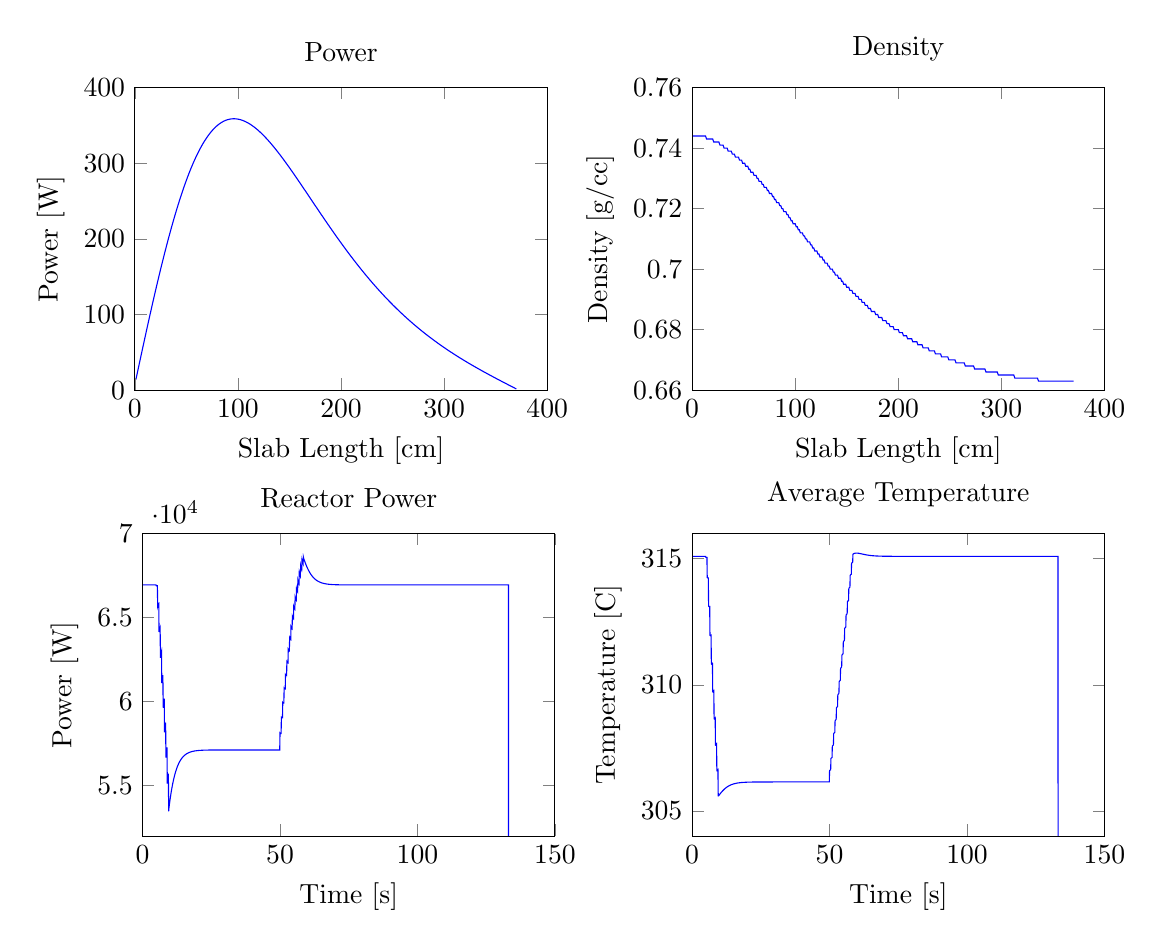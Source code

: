 % This file was created by matlab2tikz v0.1.4.
% Copyright (c) 2008--2011, Nico Schlömer <nico.schloemer@gmail.com>
% All rights reserved.
% 
% The latest updates can be retrieved from
%   http://www.mathworks.com/matlabcentral/fileexchange/22022-matlab2tikz
% where you can also make suggestions and rate matlab2tikz.
% 
\begin{tikzpicture}

\begin{axis}[%
name=plot1,
scale only axis,
width=2.062in,
height=1.513in,
xmin=0, xmax=400,
ymin=0, ymax=400,
xlabel={Slab Length [cm]},
ylabel={Power [W]},
title={Power},
axis on top]
\addplot [
color=blue,
solid
]
coordinates{
 (1,13.991)(2,20.359)(3,26.72)(4,33.07)(5,39.408)(6,45.73)(7,52.035)(8,58.321)(9,64.584)(10,70.823)(11,77.035)(12,83.218)(13,89.369)(14,95.487)(15,101.569)(16,107.613)(17,113.617)(18,119.578)(19,125.496)(20,131.366)(21,137.189)(22,142.96)(23,148.68)(24,154.345)(25,159.955)(26,165.506)(27,170.998)(28,176.428)(29,181.795)(30,187.098)(31,192.335)(32,197.504)(33,202.604)(34,207.633)(35,212.591)(36,217.475)(37,222.285)(38,227.019)(39,231.677)(40,236.256)(41,240.757)(42,245.178)(43,249.519)(44,253.778)(45,257.954)(46,262.048)(47,266.057)(48,269.982)(49,273.822)(50,277.577)(51,281.245)(52,284.827)(53,288.323)(54,291.731)(55,295.052)(56,298.285)(57,301.43)(58,304.488)(59,307.457)(60,310.339)(61,313.133)(62,315.839)(63,318.457)(64,320.988)(65,323.431)(66,325.788)(67,328.057)(68,330.241)(69,332.338)(70,334.35)(71,336.276)(72,338.118)(73,339.876)(74,341.55)(75,343.141)(76,344.65)(77,346.078)(78,347.424)(79,348.69)(80,349.877)(81,350.985)(82,352.015)(83,352.967)(84,353.844)(85,354.645)(86,355.372)(87,356.025)(88,356.606)(89,357.115)(90,357.553)(91,357.921)(92,358.22)(93,358.452)(94,358.617)(95,358.716)(96,358.751)(97,358.722)(98,358.63)(99,358.477)(100,358.264)(101,357.991)(102,357.659)(103,357.271)(104,356.826)(105,356.327)(106,355.774)(107,355.167)(108,354.509)(109,353.801)(110,353.043)(111,352.236)(112,351.382)(113,350.482)(114,349.537)(115,348.547)(116,347.515)(117,346.441)(118,345.325)(119,344.17)(120,342.976)(121,341.744)(122,340.476)(123,339.172)(124,337.833)(125,336.461)(126,335.056)(127,333.619)(128,332.152)(129,330.654)(130,329.128)(131,327.575)(132,325.994)(133,324.387)(134,322.756)(135,321.1)(136,319.421)(137,317.719)(138,315.997)(139,314.253)(140,312.49)(141,310.707)(142,308.907)(143,307.089)(144,305.254)(145,303.404)(146,301.538)(147,299.659)(148,297.765)(149,295.859)(150,293.941)(151,292.012)(152,290.071)(153,288.121)(154,286.161)(155,284.192)(156,282.216)(157,280.232)(158,278.24)(159,276.243)(160,274.24)(161,272.232)(162,270.219)(163,268.202)(164,266.181)(165,264.158)(166,262.132)(167,260.104)(168,258.074)(169,256.044)(170,254.013)(171,251.982)(172,249.951)(173,247.92)(174,245.891)(175,243.864)(176,241.838)(177,239.815)(178,237.794)(179,235.776)(180,233.762)(181,231.752)(182,229.745)(183,227.743)(184,225.746)(185,223.753)(186,221.766)(187,219.785)(188,217.809)(189,215.839)(190,213.876)(191,211.919)(192,209.969)(193,208.027)(194,206.091)(195,204.163)(196,202.242)(197,200.33)(198,198.425)(199,196.529)(200,194.641)(201,192.762)(202,190.892)(203,189.03)(204,187.178)(205,185.334)(206,183.5)(207,181.676)(208,179.861)(209,178.055)(210,176.26)(211,174.474)(212,172.698)(213,170.933)(214,169.177)(215,167.432)(216,165.697)(217,163.972)(218,162.258)(219,160.554)(220,158.861)(221,157.178)(222,155.506)(223,153.845)(224,152.194)(225,150.554)(226,148.925)(227,147.307)(228,145.699)(229,144.102)(230,142.516)(231,140.941)(232,139.377)(233,137.823)(234,136.281)(235,134.749)(236,133.228)(237,131.718)(238,130.218)(239,128.73)(240,127.252)(241,125.785)(242,124.328)(243,122.883)(244,121.447)(245,120.023)(246,118.609)(247,117.206)(248,115.813)(249,114.43)(250,113.058)(251,111.697)(252,110.345)(253,109.004)(254,107.673)(255,106.352)(256,105.042)(257,103.741)(258,102.45)(259,101.17)(260,99.899)(261,98.638)(262,97.387)(263,96.145)(264,94.913)(265,93.69)(266,92.477)(267,91.274)(268,90.079)(269,88.894)(270,87.718)(271,86.551)(272,85.393)(273,84.245)(274,83.105)(275,81.973)(276,80.851)(277,79.737)(278,78.631)(279,77.534)(280,76.446)(281,75.366)(282,74.294)(283,73.23)(284,72.174)(285,71.126)(286,70.086)(287,69.054)(288,68.029)(289,67.012)(290,66.003)(291,65.001)(292,64.006)(293,63.019)(294,62.039)(295,61.066)(296,60.1)(297,59.141)(298,58.188)(299,57.243)(300,56.304)(301,55.371)(302,54.445)(303,53.526)(304,52.612)(305,51.705)(306,50.804)(307,49.909)(308,49.02)(309,48.137)(310,47.259)(311,46.388)(312,45.521)(313,44.66)(314,43.805)(315,42.954)(316,42.109)(317,41.269)(318,40.434)(319,39.604)(320,38.779)(321,37.959)(322,37.143)(323,36.331)(324,35.524)(325,34.722)(326,33.923)(327,33.129)(328,32.339)(329,31.553)(330,30.771)(331,29.993)(332,29.218)(333,28.447)(334,27.68)(335,26.916)(336,26.155)(337,25.398)(338,24.644)(339,23.892)(340,23.144)(341,22.399)(342,21.657)(343,20.917)(344,20.18)(345,19.445)(346,18.713)(347,17.984)(348,17.256)(349,16.531)(350,15.808)(351,15.087)(352,14.367)(353,13.65)(354,12.934)(355,12.22)(356,11.508)(357,10.797)(358,10.087)(359,9.379)(360,8.671)(361,7.965)(362,7.26)(363,6.556)(364,5.853)(365,5.15)(366,4.448)(367,3.747)(368,3.046)(369,2.346)(370,1.645) 
};

\end{axis}

\begin{axis}[%
name=plot2,
at=(plot1.right of south east), anchor=left of south west,
scale only axis,
width=2.062in,
height=1.513in,
xmin=0, xmax=400,
ymin=0.66, ymax=0.76,
xlabel={Slab Length [cm]},
ylabel={$\text{Density [g}/\text{cc]}$},
title={Density},
axis on top]
\addplot [
color=blue,
solid
]
coordinates{
 (1,0.744)(2,0.744)(3,0.744)(4,0.744)(5,0.744)(6,0.744)(7,0.744)(8,0.744)(9,0.744)(10,0.744)(11,0.744)(12,0.744)(13,0.744)(14,0.743)(15,0.743)(16,0.743)(17,0.743)(18,0.743)(19,0.743)(20,0.743)(21,0.742)(22,0.742)(23,0.742)(24,0.742)(25,0.742)(26,0.742)(27,0.741)(28,0.741)(29,0.741)(30,0.741)(31,0.74)(32,0.74)(33,0.74)(34,0.74)(35,0.739)(36,0.739)(37,0.739)(38,0.739)(39,0.738)(40,0.738)(41,0.738)(42,0.737)(43,0.737)(44,0.737)(45,0.737)(46,0.736)(47,0.736)(48,0.736)(49,0.735)(50,0.735)(51,0.735)(52,0.734)(53,0.734)(54,0.734)(55,0.733)(56,0.733)(57,0.732)(58,0.732)(59,0.732)(60,0.731)(61,0.731)(62,0.731)(63,0.73)(64,0.73)(65,0.729)(66,0.729)(67,0.729)(68,0.728)(69,0.728)(70,0.727)(71,0.727)(72,0.727)(73,0.726)(74,0.726)(75,0.725)(76,0.725)(77,0.725)(78,0.724)(79,0.724)(80,0.723)(81,0.723)(82,0.722)(83,0.722)(84,0.722)(85,0.721)(86,0.721)(87,0.72)(88,0.72)(89,0.719)(90,0.719)(91,0.719)(92,0.718)(93,0.718)(94,0.717)(95,0.717)(96,0.716)(97,0.716)(98,0.715)(99,0.715)(100,0.715)(101,0.714)(102,0.714)(103,0.713)(104,0.713)(105,0.712)(106,0.712)(107,0.712)(108,0.711)(109,0.711)(110,0.71)(111,0.71)(112,0.709)(113,0.709)(114,0.709)(115,0.708)(116,0.708)(117,0.707)(118,0.707)(119,0.706)(120,0.706)(121,0.706)(122,0.705)(123,0.705)(124,0.704)(125,0.704)(126,0.704)(127,0.703)(128,0.703)(129,0.702)(130,0.702)(131,0.702)(132,0.701)(133,0.701)(134,0.7)(135,0.7)(136,0.7)(137,0.699)(138,0.699)(139,0.698)(140,0.698)(141,0.698)(142,0.697)(143,0.697)(144,0.697)(145,0.696)(146,0.696)(147,0.695)(148,0.695)(149,0.695)(150,0.694)(151,0.694)(152,0.694)(153,0.693)(154,0.693)(155,0.693)(156,0.692)(157,0.692)(158,0.692)(159,0.691)(160,0.691)(161,0.691)(162,0.69)(163,0.69)(164,0.69)(165,0.689)(166,0.689)(167,0.689)(168,0.688)(169,0.688)(170,0.688)(171,0.687)(172,0.687)(173,0.687)(174,0.686)(175,0.686)(176,0.686)(177,0.686)(178,0.685)(179,0.685)(180,0.685)(181,0.684)(182,0.684)(183,0.684)(184,0.684)(185,0.683)(186,0.683)(187,0.683)(188,0.683)(189,0.682)(190,0.682)(191,0.682)(192,0.681)(193,0.681)(194,0.681)(195,0.681)(196,0.68)(197,0.68)(198,0.68)(199,0.68)(200,0.68)(201,0.679)(202,0.679)(203,0.679)(204,0.679)(205,0.678)(206,0.678)(207,0.678)(208,0.678)(209,0.677)(210,0.677)(211,0.677)(212,0.677)(213,0.677)(214,0.676)(215,0.676)(216,0.676)(217,0.676)(218,0.676)(219,0.675)(220,0.675)(221,0.675)(222,0.675)(223,0.675)(224,0.674)(225,0.674)(226,0.674)(227,0.674)(228,0.674)(229,0.674)(230,0.673)(231,0.673)(232,0.673)(233,0.673)(234,0.673)(235,0.673)(236,0.672)(237,0.672)(238,0.672)(239,0.672)(240,0.672)(241,0.672)(242,0.671)(243,0.671)(244,0.671)(245,0.671)(246,0.671)(247,0.671)(248,0.671)(249,0.67)(250,0.67)(251,0.67)(252,0.67)(253,0.67)(254,0.67)(255,0.67)(256,0.669)(257,0.669)(258,0.669)(259,0.669)(260,0.669)(261,0.669)(262,0.669)(263,0.669)(264,0.669)(265,0.668)(266,0.668)(267,0.668)(268,0.668)(269,0.668)(270,0.668)(271,0.668)(272,0.668)(273,0.668)(274,0.667)(275,0.667)(276,0.667)(277,0.667)(278,0.667)(279,0.667)(280,0.667)(281,0.667)(282,0.667)(283,0.667)(284,0.667)(285,0.666)(286,0.666)(287,0.666)(288,0.666)(289,0.666)(290,0.666)(291,0.666)(292,0.666)(293,0.666)(294,0.666)(295,0.666)(296,0.666)(297,0.665)(298,0.665)(299,0.665)(300,0.665)(301,0.665)(302,0.665)(303,0.665)(304,0.665)(305,0.665)(306,0.665)(307,0.665)(308,0.665)(309,0.665)(310,0.665)(311,0.665)(312,0.665)(313,0.664)(314,0.664)(315,0.664)(316,0.664)(317,0.664)(318,0.664)(319,0.664)(320,0.664)(321,0.664)(322,0.664)(323,0.664)(324,0.664)(325,0.664)(326,0.664)(327,0.664)(328,0.664)(329,0.664)(330,0.664)(331,0.664)(332,0.664)(333,0.664)(334,0.664)(335,0.664)(336,0.663)(337,0.663)(338,0.663)(339,0.663)(340,0.663)(341,0.663)(342,0.663)(343,0.663)(344,0.663)(345,0.663)(346,0.663)(347,0.663)(348,0.663)(349,0.663)(350,0.663)(351,0.663)(352,0.663)(353,0.663)(354,0.663)(355,0.663)(356,0.663)(357,0.663)(358,0.663)(359,0.663)(360,0.663)(361,0.663)(362,0.663)(363,0.663)(364,0.663)(365,0.663)(366,0.663)(367,0.663)(368,0.663)(369,0.663)(370,0.663) 
};

\end{axis}

\begin{axis}[%
name=plot4,
at=(plot2.below south west), anchor=above north west,
scale only axis,
width=2.062in,
height=1.513in,
xmin=0, xmax=150,
ymin=304, ymax=316,
xlabel={Time [s]},
ylabel={Temperature [C]},
title={Average Temperature},
axis on top]
\addplot [
color=blue,
solid
]
coordinates{
 (0,315.093)(0.1,315.093)(0.2,315.093)(0.3,315.093)(0.4,315.093)(0.5,315.093)(0.6,315.093)(0.7,315.093)(0.8,315.093)(0.9,315.093)(1,315.093)(1.1,315.093)(1.2,315.093)(1.3,315.093)(1.4,315.093)(1.5,315.093)(1.6,315.093)(1.7,315.093)(1.8,315.093)(1.9,315.093)(2,315.093)(2.1,315.093)(2.2,315.093)(2.3,315.093)(2.4,315.093)(2.5,315.093)(2.6,315.093)(2.7,315.093)(2.8,315.093)(2.9,315.093)(3,315.093)(3.1,315.093)(3.2,315.093)(3.3,315.093)(3.4,315.093)(3.5,315.093)(3.6,315.093)(3.7,315.093)(3.8,315.093)(3.9,315.093)(4,315.093)(4.1,315.093)(4.2,315.093)(4.3,315.093)(4.4,315.093)(4.5,315.093)(4.6,315.093)(4.7,315.093)(4.8,315.093)(4.9,315.093)(5,315.055)(5.1,315.054)(5.2,315.054)(5.3,315.054)(5.4,315.054)(5.5,314.255)(5.6,314.239)(5.7,314.237)(5.8,314.236)(5.9,314.236)(6,313.123)(6.1,313.104)(6.2,313.105)(6.3,313.107)(6.4,313.108)(6.5,311.965)(6.6,311.95)(6.7,311.955)(6.8,311.961)(6.9,311.967)(7,310.826)(7.1,310.815)(7.2,310.825)(7.3,310.835)(7.4,310.845)(7.5,309.719)(7.6,309.712)(7.7,309.725)(7.8,309.738)(7.9,309.752)(8,308.645)(8.1,308.642)(8.2,308.657)(8.3,308.672)(8.4,308.687)(8.5,307.604)(8.6,307.601)(8.7,307.617)(8.8,307.633)(8.9,307.649)(9,306.589)(9.1,306.587)(9.2,306.603)(9.3,306.618)(9.4,306.634)(9.5,305.597)(9.6,305.594)(9.7,305.608)(9.8,305.622)(9.9,305.636)(10,305.65)(10.1,305.664)(10.2,305.678)(10.3,305.691)(10.4,305.705)(10.5,305.718)(10.6,305.731)(10.7,305.744)(10.8,305.756)(10.9,305.769)(11,305.781)(11.1,305.792)(11.2,305.804)(11.3,305.815)(11.4,305.826)(11.5,305.837)(11.6,305.848)(11.7,305.858)(11.8,305.868)(11.9,305.878)(12,305.887)(12.1,305.896)(12.2,305.905)(12.3,305.914)(12.4,305.922)(12.5,305.93)(12.6,305.938)(12.7,305.946)(12.8,305.953)(12.9,305.96)(13,305.967)(13.1,305.974)(13.2,305.98)(13.3,305.987)(13.4,305.993)(13.5,305.998)(13.6,306.004)(13.7,306.01)(13.8,306.015)(13.9,306.02)(14,306.025)(14.1,306.03)(14.2,306.034)(14.3,306.039)(14.4,306.043)(14.5,306.047)(14.6,306.051)(14.7,306.055)(14.8,306.058)(14.9,306.062)(15,306.065)(15.1,306.068)(15.2,306.072)(15.3,306.075)(15.4,306.077)(15.5,306.08)(15.6,306.083)(15.7,306.086)(15.8,306.088)(15.9,306.09)(16,306.093)(16.1,306.095)(16.2,306.097)(16.3,306.099)(16.4,306.101)(16.5,306.103)(16.6,306.105)(16.7,306.106)(16.8,306.108)(16.9,306.11)(17,306.111)(17.1,306.113)(17.2,306.114)(17.3,306.115)(17.4,306.117)(17.5,306.118)(17.6,306.119)(17.7,306.12)(17.8,306.122)(17.9,306.123)(18,306.124)(18.1,306.125)(18.2,306.125)(18.3,306.126)(18.4,306.127)(18.5,306.128)(18.6,306.129)(18.7,306.13)(18.8,306.13)(18.9,306.131)(19,306.132)(19.1,306.132)(19.2,306.133)(19.3,306.134)(19.4,306.134)(19.5,306.135)(19.6,306.135)(19.7,306.136)(19.8,306.136)(19.9,306.137)(20,306.137)(20.1,306.137)(20.2,306.138)(20.3,306.138)(20.4,306.139)(20.5,306.139)(20.6,306.139)(20.7,306.14)(20.8,306.14)(20.9,306.14)(21,306.14)(21.1,306.141)(21.2,306.141)(21.3,306.141)(21.4,306.141)(21.5,306.142)(21.6,306.142)(21.7,306.142)(21.8,306.142)(21.9,306.143)(22,306.143)(22.1,306.143)(22.2,306.143)(22.3,306.143)(22.4,306.143)(22.5,306.143)(22.6,306.144)(22.7,306.144)(22.8,306.144)(22.9,306.144)(23,306.144)(23.1,306.144)(23.2,306.144)(23.3,306.144)(23.4,306.145)(23.5,306.145)(23.6,306.145)(23.7,306.145)(23.8,306.145)(23.9,306.145)(24,306.145)(24.1,306.145)(24.2,306.145)(24.3,306.145)(24.4,306.145)(24.5,306.145)(24.6,306.145)(24.7,306.145)(24.8,306.146)(24.9,306.146)(25,306.146)(25.1,306.146)(25.2,306.146)(25.3,306.146)(25.4,306.146)(25.5,306.146)(25.6,306.146)(25.7,306.146)(25.8,306.146)(25.9,306.146)(26,306.146)(26.1,306.146)(26.2,306.146)(26.3,306.146)(26.4,306.146)(26.5,306.146)(26.6,306.146)(26.7,306.146)(26.8,306.146)(26.9,306.146)(27,306.146)(27.1,306.146)(27.2,306.146)(27.3,306.146)(27.4,306.146)(27.5,306.146)(27.6,306.146)(27.7,306.146)(27.8,306.146)(27.9,306.146)(28,306.146)(28.1,306.146)(28.2,306.146)(28.3,306.146)(28.4,306.146)(28.5,306.146)(28.6,306.146)(28.7,306.146)(28.8,306.146)(28.9,306.146)(29,306.146)(29.1,306.146)(29.2,306.146)(29.3,306.146)(29.4,306.147)(29.5,306.147)(29.6,306.147)(29.7,306.147)(29.8,306.147)(29.9,306.147)(30,306.147)(30.1,306.147)(30.2,306.147)(30.3,306.147)(30.4,306.147)(30.5,306.147)(30.6,306.147)(30.7,306.147)(30.8,306.147)(30.9,306.147)(31,306.147)(31.1,306.147)(31.2,306.147)(31.3,306.147)(31.4,306.147)(31.5,306.147)(31.6,306.147)(31.7,306.147)(31.8,306.147)(31.9,306.147)(32,306.147)(32.1,306.147)(32.2,306.147)(32.3,306.147)(32.4,306.147)(32.5,306.147)(32.6,306.147)(32.7,306.147)(32.8,306.147)(32.9,306.147)(33,306.147)(33.1,306.147)(33.2,306.147)(33.3,306.147)(33.4,306.147)(33.5,306.147)(33.6,306.147)(33.7,306.147)(33.8,306.147)(33.9,306.147)(34,306.147)(34.1,306.147)(34.2,306.147)(34.3,306.147)(34.4,306.147)(34.5,306.147)(34.6,306.147)(34.7,306.147)(34.8,306.147)(34.9,306.147)(35,306.147)(35.1,306.147)(35.2,306.147)(35.3,306.147)(35.4,306.147)(35.5,306.147)(35.6,306.147)(35.7,306.147)(35.8,306.147)(35.9,306.147)(36,306.147)(36.1,306.147)(36.2,306.147)(36.3,306.147)(36.4,306.147)(36.5,306.147)(36.6,306.147)(36.7,306.147)(36.8,306.147)(36.9,306.147)(37,306.147)(37.1,306.147)(37.2,306.147)(37.3,306.147)(37.4,306.147)(37.5,306.147)(37.6,306.147)(37.7,306.147)(37.8,306.147)(37.9,306.147)(38,306.147)(38.1,306.147)(38.2,306.147)(38.3,306.147)(38.4,306.147)(38.5,306.147)(38.6,306.147)(38.7,306.147)(38.8,306.147)(38.9,306.147)(39,306.147)(39.1,306.147)(39.2,306.147)(39.3,306.147)(39.4,306.147)(39.5,306.147)(39.6,306.147)(39.7,306.147)(39.8,306.147)(39.9,306.147)(40,306.147)(40.1,306.147)(40.2,306.147)(40.3,306.147)(40.4,306.147)(40.5,306.147)(40.6,306.147)(40.7,306.147)(40.8,306.147)(40.9,306.147)(41,306.147)(41.1,306.147)(41.2,306.147)(41.3,306.147)(41.4,306.147)(41.5,306.147)(41.6,306.147)(41.7,306.147)(41.8,306.147)(41.9,306.147)(42,306.147)(42.1,306.147)(42.2,306.147)(42.3,306.147)(42.4,306.147)(42.5,306.147)(42.6,306.147)(42.7,306.147)(42.8,306.147)(42.9,306.147)(43,306.147)(43.1,306.147)(43.2,306.147)(43.3,306.147)(43.4,306.147)(43.5,306.147)(43.6,306.147)(43.7,306.147)(43.8,306.147)(43.9,306.147)(44,306.147)(44.1,306.147)(44.2,306.147)(44.3,306.147)(44.4,306.147)(44.5,306.147)(44.6,306.147)(44.7,306.147)(44.8,306.147)(44.9,306.147)(45,306.147)(45.1,306.147)(45.2,306.147)(45.3,306.147)(45.4,306.147)(45.5,306.147)(45.6,306.147)(45.7,306.147)(45.8,306.147)(45.9,306.147)(46,306.147)(46.1,306.147)(46.2,306.147)(46.3,306.147)(46.4,306.147)(46.5,306.147)(46.6,306.147)(46.7,306.147)(46.8,306.147)(46.9,306.147)(47,306.147)(47.1,306.147)(47.2,306.147)(47.3,306.147)(47.4,306.147)(47.5,306.147)(47.6,306.147)(47.7,306.147)(47.8,306.147)(47.9,306.147)(48,306.147)(48.1,306.147)(48.2,306.147)(48.3,306.147)(48.4,306.147)(48.5,306.147)(48.6,306.147)(48.7,306.147)(48.8,306.147)(48.9,306.147)(49,306.147)(49.1,306.147)(49.2,306.147)(49.3,306.147)(49.4,306.147)(49.5,306.147)(49.6,306.147)(49.7,306.147)(49.8,306.147)(49.9,306.147)(50,306.601)(50.1,306.613)(50.2,306.618)(50.3,306.622)(50.4,306.625)(50.5,307.077)(50.6,307.092)(50.7,307.1)(50.8,307.107)(50.9,307.113)(51,307.564)(51.1,307.582)(51.2,307.592)(51.3,307.601)(51.4,307.61)(51.5,308.061)(51.6,308.081)(51.7,308.093)(51.8,308.104)(51.9,308.114)(52,308.567)(52.1,308.588)(52.2,308.601)(52.3,308.613)(52.4,308.624)(52.5,309.079)(52.6,309.102)(52.7,309.115)(52.8,309.128)(52.9,309.139)(53,309.598)(53.1,309.62)(53.2,309.634)(53.3,309.647)(53.4,309.659)(53.5,310.12)(53.6,310.142)(53.7,310.156)(53.8,310.169)(53.9,310.181)(54,310.645)(54.1,310.667)(54.2,310.681)(54.3,310.694)(54.4,310.706)(54.5,311.172)(54.6,311.195)(54.7,311.208)(54.8,311.22)(54.9,311.232)(55,311.701)(55.1,311.723)(55.2,311.736)(55.3,311.748)(55.4,311.759)(55.5,312.231)(55.6,312.253)(55.7,312.265)(55.8,312.276)(55.9,312.287)(56,312.761)(56.1,312.782)(56.2,312.794)(56.3,312.805)(56.4,312.814)(56.5,313.292)(56.6,313.312)(56.7,313.323)(56.8,313.333)(56.9,313.342)(57,313.819)(57.1,313.839)(57.2,313.85)(57.3,313.859)(57.4,313.867)(57.5,314.338)(57.6,314.357)(57.7,314.367)(57.8,314.375)(57.9,314.383)(58,314.815)(58.1,314.833)(58.2,314.841)(58.3,314.849)(58.4,314.856)(58.5,315.172)(58.6,315.186)(58.7,315.193)(58.8,315.199)(58.9,315.204)(59,315.208)(59.1,315.212)(59.2,315.215)(59.3,315.217)(59.4,315.219)(59.5,315.221)(59.6,315.222)(59.7,315.222)(59.8,315.222)(59.9,315.222)(60,315.222)(60.1,315.221)(60.2,315.22)(60.3,315.219)(60.4,315.217)(60.5,315.216)(60.6,315.214)(60.7,315.212)(60.8,315.21)(60.9,315.208)(61,315.206)(61.1,315.204)(61.2,315.201)(61.3,315.199)(61.4,315.197)(61.5,315.194)(61.6,315.192)(61.7,315.189)(61.8,315.187)(61.9,315.185)(62,315.182)(62.1,315.18)(62.2,315.177)(62.3,315.175)(62.4,315.173)(62.5,315.17)(62.6,315.168)(62.7,315.166)(62.8,315.164)(62.9,315.161)(63,315.159)(63.1,315.157)(63.2,315.155)(63.3,315.153)(63.4,315.151)(63.5,315.149)(63.6,315.147)(63.7,315.146)(63.8,315.144)(63.9,315.142)(64,315.14)(64.1,315.139)(64.2,315.137)(64.3,315.136)(64.4,315.134)(64.5,315.133)(64.6,315.131)(64.7,315.13)(64.8,315.129)(64.9,315.127)(65,315.126)(65.1,315.125)(65.2,315.124)(65.3,315.122)(65.4,315.121)(65.5,315.12)(65.6,315.119)(65.7,315.118)(65.8,315.117)(65.9,315.116)(66,315.116)(66.1,315.115)(66.2,315.114)(66.3,315.113)(66.4,315.112)(66.5,315.112)(66.6,315.111)(66.7,315.11)(66.8,315.109)(66.9,315.109)(67,315.108)(67.1,315.108)(67.2,315.107)(67.3,315.106)(67.4,315.106)(67.5,315.105)(67.6,315.105)(67.7,315.104)(67.8,315.104)(67.9,315.104)(68,315.103)(68.1,315.103)(68.2,315.102)(68.3,315.102)(68.4,315.102)(68.5,315.101)(68.6,315.101)(68.7,315.101)(68.8,315.1)(68.9,315.1)(69,315.1)(69.1,315.099)(69.2,315.099)(69.3,315.099)(69.4,315.099)(69.5,315.098)(69.6,315.098)(69.7,315.098)(69.8,315.098)(69.9,315.098)(70,315.097)(70.1,315.097)(70.2,315.097)(70.3,315.097)(70.4,315.097)(70.5,315.097)(70.6,315.096)(70.7,315.096)(70.8,315.096)(70.9,315.096)(71,315.096)(71.1,315.096)(71.2,315.096)(71.3,315.096)(71.4,315.095)(71.5,315.095)(71.6,315.095)(71.7,315.095)(71.8,315.095)(71.9,315.095)(72,315.095)(72.1,315.095)(72.2,315.095)(72.3,315.095)(72.4,315.095)(72.5,315.095)(72.6,315.095)(72.7,315.094)(72.8,315.094)(72.9,315.094)(73,315.094)(73.1,315.094)(73.2,315.094)(73.3,315.094)(73.4,315.094)(73.5,315.094)(73.6,315.094)(73.7,315.094)(73.8,315.094)(73.9,315.094)(74,315.094)(74.1,315.094)(74.2,315.094)(74.3,315.094)(74.4,315.094)(74.5,315.094)(74.6,315.094)(74.7,315.094)(74.8,315.094)(74.9,315.094)(75,315.094)(75.1,315.094)(75.2,315.094)(75.3,315.094)(75.4,315.094)(75.5,315.094)(75.6,315.094)(75.7,315.094)(75.8,315.094)(75.9,315.094)(76,315.094)(76.1,315.094)(76.2,315.094)(76.3,315.093)(76.4,315.093)(76.5,315.093)(76.6,315.093)(76.7,315.093)(76.8,315.093)(76.9,315.093)(77,315.093)(77.1,315.093)(77.2,315.093)(77.3,315.093)(77.4,315.093)(77.5,315.093)(77.6,315.093)(77.7,315.093)(77.8,315.093)(77.9,315.093)(78,315.093)(78.1,315.093)(78.2,315.093)(78.3,315.093)(78.4,315.093)(78.5,315.093)(78.6,315.093)(78.7,315.093)(78.8,315.093)(78.9,315.093)(79,315.093)(79.1,315.093)(79.2,315.093)(79.3,315.093)(79.4,315.093)(79.5,315.093)(79.6,315.093)(79.7,315.093)(79.8,315.093)(79.9,315.093)(80,315.093)(80.1,315.093)(80.2,315.093)(80.3,315.093)(80.4,315.093)(80.5,315.093)(80.6,315.093)(80.7,315.093)(80.8,315.093)(80.9,315.093)(81,315.093)(81.1,315.093)(81.2,315.093)(81.3,315.093)(81.4,315.093)(81.5,315.093)(81.6,315.093)(81.7,315.093)(81.8,315.093)(81.9,315.093)(82,315.093)(82.1,315.093)(82.2,315.093)(82.3,315.093)(82.4,315.093)(82.5,315.093)(82.6,315.093)(82.7,315.093)(82.8,315.093)(82.9,315.093)(83,315.093)(83.1,315.093)(83.2,315.093)(83.3,315.093)(83.4,315.093)(83.5,315.093)(83.6,315.093)(83.7,315.093)(83.8,315.093)(83.9,315.093)(84,315.093)(84.1,315.093)(84.2,315.093)(84.3,315.093)(84.4,315.093)(84.5,315.093)(84.6,315.093)(84.7,315.093)(84.8,315.093)(84.9,315.093)(85,315.093)(85.1,315.093)(85.2,315.093)(85.3,315.093)(85.4,315.093)(85.5,315.093)(85.6,315.093)(85.7,315.093)(85.8,315.093)(85.9,315.093)(86,315.093)(86.1,315.093)(86.2,315.093)(86.3,315.093)(86.4,315.093)(86.5,315.093)(86.6,315.093)(86.7,315.093)(86.8,315.093)(86.9,315.093)(87,315.093)(87.1,315.093)(87.2,315.093)(87.3,315.093)(87.4,315.093)(87.5,315.093)(87.6,315.093)(87.7,315.093)(87.8,315.093)(87.9,315.093)(88,315.093)(88.1,315.093)(88.2,315.093)(88.3,315.093)(88.4,315.093)(88.5,315.093)(88.6,315.093)(88.7,315.093)(88.8,315.093)(88.9,315.093)(89,315.093)(89.1,315.093)(89.2,315.093)(89.3,315.093)(89.4,315.093)(89.5,315.093)(89.6,315.093)(89.7,315.093)(89.8,315.093)(89.9,315.093)(90,315.093)(90.1,315.093)(90.2,315.093)(90.3,315.093)(90.4,315.093)(90.5,315.093)(90.6,315.093)(90.7,315.093)(90.8,315.093)(90.9,315.093)(91,315.093)(91.1,315.093)(91.2,315.093)(91.3,315.093)(91.4,315.093)(91.5,315.093)(91.6,315.093)(91.7,315.093)(91.8,315.093)(91.9,315.093)(92,315.093)(92.1,315.093)(92.2,315.093)(92.3,315.093)(92.4,315.093)(92.5,315.093)(92.6,315.093)(92.7,315.093)(92.8,315.093)(92.9,315.093)(93,315.093)(93.1,315.093)(93.2,315.093)(93.3,315.093)(93.4,315.093)(93.5,315.093)(93.6,315.093)(93.7,315.093)(93.8,315.093)(93.9,315.093)(94,315.093)(94.1,315.093)(94.2,315.093)(94.3,315.093)(94.4,315.093)(94.5,315.093)(94.6,315.093)(94.7,315.093)(94.8,315.093)(94.9,315.093)(95,315.093)(95.1,315.093)(95.2,315.093)(95.3,315.093)(95.4,315.093)(95.5,315.093)(95.6,315.093)(95.7,315.093)(95.8,315.093)(95.9,315.093)(96,315.093)(96.1,315.093)(96.2,315.093)(96.3,315.093)(96.4,315.093)(96.5,315.093)(96.6,315.093)(96.7,315.093)(96.8,315.093)(96.9,315.093)(97,315.093)(97.1,315.093)(97.2,315.093)(97.3,315.093)(97.4,315.093)(97.5,315.093)(97.6,315.093)(97.7,315.093)(97.8,315.093)(97.9,315.093)(98,315.093)(98.1,315.093)(98.2,315.093)(98.3,315.093)(98.4,315.093)(98.5,315.093)(98.6,315.093)(98.7,315.093)(98.8,315.093)(98.9,315.093)(99,315.093)(99.1,315.093)(99.2,315.093)(99.3,315.093)(99.4,315.093)(99.5,315.093)(99.6,315.093)(99.7,315.093)(99.8,315.093)(99.9,315.093)(100,315.093)(100.1,315.093)(100.2,315.093)(100.3,315.093)(100.4,315.093)(100.5,315.093)(100.6,315.093)(100.7,315.093)(100.8,315.093)(100.9,315.093)(101,315.093)(101.1,315.093)(101.2,315.093)(101.3,315.093)(101.4,315.093)(101.5,315.093)(101.6,315.093)(101.7,315.093)(101.8,315.093)(101.9,315.093)(102,315.093)(102.1,315.093)(102.2,315.093)(102.3,315.093)(102.4,315.093)(102.5,315.093)(102.6,315.093)(102.7,315.093)(102.8,315.093)(102.9,315.093)(103,315.093)(103.1,315.093)(103.2,315.093)(103.3,315.093)(103.4,315.093)(103.5,315.093)(103.6,315.093)(103.7,315.093)(103.8,315.093)(103.9,315.093)(104,315.093)(104.1,315.093)(104.2,315.093)(104.3,315.093)(104.4,315.093)(104.5,315.093)(104.6,315.093)(104.7,315.093)(104.8,315.093)(104.9,315.093)(105,315.093)(105.1,315.093)(105.2,315.093)(105.3,315.093)(105.4,315.093)(105.5,315.093)(105.6,315.093)(105.7,315.093)(105.8,315.093)(105.9,315.093)(106,315.093)(106.1,315.093)(106.2,315.093)(106.3,315.093)(106.4,315.093)(106.5,315.093)(106.6,315.093)(106.7,315.093)(106.8,315.093)(106.9,315.093)(107,315.093)(107.1,315.093)(107.2,315.093)(107.3,315.093)(107.4,315.093)(107.5,315.093)(107.6,315.093)(107.7,315.093)(107.8,315.093)(107.9,315.093)(108,315.093)(108.1,315.093)(108.2,315.093)(108.3,315.093)(108.4,315.093)(108.5,315.093)(108.6,315.093)(108.7,315.093)(108.8,315.093)(108.9,315.093)(109,315.093)(109.1,315.093)(109.2,315.093)(109.3,315.093)(109.4,315.093)(109.5,315.093)(109.6,315.093)(109.7,315.093)(109.8,315.093)(109.9,315.093)(110,315.093)(110.1,315.093)(110.2,315.093)(110.3,315.093)(110.4,315.093)(110.5,315.093)(110.6,315.093)(110.7,315.093)(110.8,315.093)(110.9,315.093)(111,315.093)(111.1,315.093)(111.2,315.093)(111.3,315.093)(111.4,315.093)(111.5,315.093)(111.6,315.093)(111.7,315.093)(111.8,315.093)(111.9,315.093)(112,315.093)(112.1,315.093)(112.2,315.093)(112.3,315.093)(112.4,315.093)(112.5,315.093)(112.6,315.093)(112.7,315.093)(112.8,315.093)(112.9,315.093)(113,315.093)(113.1,315.093)(113.2,315.093)(113.3,315.093)(113.4,315.093)(113.5,315.093)(113.6,315.093)(113.7,315.093)(113.8,315.093)(113.9,315.093)(114,315.093)(114.1,315.093)(114.2,315.093)(114.3,315.093)(114.4,315.093)(114.5,315.093)(114.6,315.093)(114.7,315.093)(114.8,315.093)(114.9,315.093)(115,315.093)(115.1,315.093)(115.2,315.093)(115.3,315.093)(115.4,315.093)(115.5,315.093)(115.6,315.093)(115.7,315.093)(115.8,315.093)(115.9,315.093)(116,315.093)(116.1,315.093)(116.2,315.093)(116.3,315.093)(116.4,315.093)(116.5,315.093)(116.6,315.093)(116.7,315.093)(116.8,315.093)(116.9,315.093)(117,315.093)(117.1,315.093)(117.2,315.093)(117.3,315.093)(117.4,315.093)(117.5,315.093)(117.6,315.093)(117.7,315.093)(117.8,315.093)(117.9,315.093)(118,315.093)(118.1,315.093)(118.2,315.093)(118.3,315.093)(118.4,315.093)(118.5,315.093)(118.6,315.093)(118.7,315.093)(118.8,315.093)(118.9,315.093)(119,315.093)(119.1,315.093)(119.2,315.093)(119.3,315.093)(119.4,315.093)(119.5,315.093)(119.6,315.093)(119.7,315.093)(119.8,315.093)(119.9,315.093)(120,315.093)(120.1,315.093)(120.2,315.093)(120.3,315.093)(120.4,315.093)(120.5,315.093)(120.6,315.093)(120.7,315.093)(120.8,315.093)(120.9,315.093)(121,315.093)(121.1,315.093)(121.2,315.093)(121.3,315.093)(121.4,315.093)(121.5,315.093)(121.6,315.093)(121.7,315.093)(121.8,315.093)(121.9,315.093)(122,315.093)(122.1,315.093)(122.2,315.093)(122.3,315.093)(122.4,315.093)(122.5,315.093)(122.6,315.093)(122.7,315.093)(122.8,315.093)(122.9,315.093)(123,315.093)(123.1,315.093)(123.2,315.093)(123.3,315.093)(123.4,315.093)(123.5,315.093)(123.6,315.093)(123.7,315.093)(123.8,315.093)(123.9,315.093)(124,315.093)(124.1,315.093)(124.2,315.093)(124.3,315.093)(124.4,315.093)(124.5,315.093)(124.6,315.093)(124.7,315.093)(124.8,315.093)(124.9,315.093)(125,315.093)(125.1,315.093)(125.2,315.093)(125.3,315.093)(125.4,315.093)(125.5,315.093)(125.6,315.093)(125.7,315.093)(125.8,315.093)(125.9,315.093)(126,315.093)(126.1,315.093)(126.2,315.093)(126.3,315.093)(126.4,315.093)(126.5,315.093)(126.6,315.093)(126.7,315.093)(126.8,315.093)(126.9,315.093)(127,315.093)(127.1,315.093)(127.2,315.093)(127.3,315.093)(127.4,315.093)(127.5,315.093)(127.6,315.093)(127.7,315.093)(127.8,315.093)(127.9,315.093)(128,315.093)(128.1,315.093)(128.2,315.093)(128.3,315.093)(128.4,315.093)(128.5,315.093)(128.6,315.093)(128.7,315.093)(128.8,315.093)(128.9,315.093)(129,315.093)(129.1,315.093)(129.2,315.093)(129.3,315.093)(129.4,315.093)(129.5,315.093)(129.6,315.093)(129.7,315.093)(129.8,315.093)(129.9,315.093)(130,315.093)(130.1,315.093)(130.2,315.093)(130.3,315.093)(130.4,315.093)(130.5,315.093)(130.6,315.093)(130.7,315.093)(130.8,315.093)(130.9,315.093)(131,315.093)(131.1,315.093)(131.2,315.093)(131.3,315.093)(131.4,315.093)(131.5,315.093)(131.6,315.093)(131.7,315.093)(131.8,315.093)(131.9,315.093)(132,315.093)(132.1,315.093)(132.2,315.093)(132.3,315.093)(132.4,315.093)(132.5,315.093)(132.6,315.093)(132.7,315.093)(132.8,315.093)(132.9,315.093)(133,315.093)(133.1,315.093)(133.196,11.593) 
};

\end{axis}

\begin{axis}[%
at=(plot4.left of south west), anchor=right of south east,
scale only axis,
width=2.062in,
height=1.513in,
xmin=0, xmax=150,
ymin=52000, ymax=70000,
xlabel={Time [s]},
ylabel={Power [W]},
title={Reactor Power},
axis on top]
\addplot [
color=blue,
solid
]
coordinates{
 (0,66945.4)(0.1,66945.4)(0.2,66945.4)(0.3,66945.4)(0.4,66945.4)(0.5,66945.4)(0.6,66945.4)(0.7,66945.4)(0.8,66945.4)(0.9,66945.4)(1,66945.4)(1.1,66945.4)(1.2,66945.4)(1.3,66945.4)(1.4,66945.4)(1.5,66945.4)(1.6,66945.4)(1.7,66945.4)(1.8,66945.4)(1.9,66945.4)(2,66945.4)(2.1,66945.4)(2.2,66945.4)(2.3,66945.4)(2.4,66945.4)(2.5,66945.4)(2.6,66945.4)(2.7,66945.4)(2.8,66945.4)(2.9,66945.4)(3,66945.4)(3.1,66945.4)(3.2,66945.4)(3.3,66945.4)(3.4,66945.4)(3.5,66945.4)(3.6,66945.4)(3.7,66945.4)(3.8,66945.4)(3.9,66945.4)(4,66945.4)(4.1,66945.4)(4.2,66945.4)(4.3,66945.4)(4.4,66945.4)(4.5,66945.4)(4.6,66945.4)(4.7,66945.4)(4.8,66945.4)(4.9,66945.4)(5,66890.2)(5.1,66893.5)(5.2,66894.4)(5.3,66895.2)(5.4,66896)(5.5,65709.4)(5.6,65782.5)(5.7,65802.9)(5.8,65821.9)(5.9,65840.6)(6,64146.9)(6.1,64270.5)(6.2,64319.5)(6.3,64366.1)(6.4,64411.6)(6.5,62609.2)(6.6,62762.8)(6.7,62839.7)(6.8,62913)(6.9,62984.3)(7,61110.9)(7.1,61287.8)(7.2,61388.1)(7.3,61484.1)(7.4,61577)(7.5,59640.4)(7.6,59833.7)(7.7,59951.9)(7.8,60065.1)(7.9,60174.5)(8,58173.4)(8.1,58376.5)(8.2,58506.6)(8.3,58631.1)(8.4,58751.5)(8.5,56679.5)(8.6,56885.5)(8.7,57021.6)(8.8,57151.9)(8.9,57277.8)(9,55124.5)(9.1,55327.3)(9.2,55463.7)(9.3,55594.3)(9.4,55720.6)(9.5,53473.4)(9.6,53666.8)(9.7,53798.2)(9.8,53924.2)(9.9,54046)(10,54163.8)(10.1,54277.6)(10.2,54387.5)(10.3,54493.7)(10.4,54596.2)(10.5,54695.1)(10.6,54790.5)(10.7,54882.5)(10.8,54971.2)(10.9,55056.7)(11,55139.1)(11.1,55218.5)(11.2,55295)(11.3,55368.6)(11.4,55439.4)(11.5,55507.6)(11.6,55573.3)(11.7,55636.4)(11.8,55697.1)(11.9,55755.5)(12,55811.7)(12.1,55865.7)(12.2,55917.6)(12.3,55967.5)(12.4,56015.4)(12.5,56061.5)(12.6,56105.7)(12.7,56148.2)(12.8,56189)(12.9,56228.2)(13,56265.8)(13.1,56301.9)(13.2,56336.6)(13.3,56369.9)(13.4,56401.8)(13.5,56432.4)(13.6,56461.8)(13.7,56490)(13.8,56517.1)(13.9,56543)(14,56567.9)(14.1,56591.7)(14.2,56614.6)(14.3,56636.6)(14.4,56657.6)(14.5,56677.7)(14.6,56697)(14.7,56715.6)(14.8,56733.3)(14.9,56750.3)(15,56766.6)(15.1,56782.2)(15.2,56797.1)(15.3,56811.5)(15.4,56825.2)(15.5,56838.3)(15.6,56850.9)(15.7,56863)(15.8,56874.5)(15.9,56885.6)(16,56896.2)(16.1,56906.3)(16.2,56916)(16.3,56925.3)(16.4,56934.2)(16.5,56942.7)(16.6,56950.8)(16.7,56958.6)(16.8,56966.1)(16.9,56973.2)(17,56980)(17.1,56986.6)(17.2,56992.8)(17.3,56998.8)(17.4,57004.5)(17.5,57010)(17.6,57015.3)(17.7,57020.3)(17.8,57025.1)(17.9,57029.6)(18,57034)(18.1,57038.2)(18.2,57042.2)(18.3,57046.1)(18.4,57049.7)(18.5,57053.3)(18.6,57056.6)(18.7,57059.8)(18.8,57062.9)(18.9,57065.8)(19,57068.6)(19.1,57071.3)(19.2,57073.9)(19.3,57076.3)(19.4,57078.6)(19.5,57080.9)(19.6,57083)(19.7,57085.1)(19.8,57087)(19.9,57088.9)(20,57090.7)(20.1,57092.4)(20.2,57094)(20.3,57095.6)(20.4,57097.1)(20.5,57098.5)(20.6,57099.8)(20.7,57101.1)(20.8,57102.4)(20.9,57103.6)(21,57104.7)(21.1,57105.8)(21.2,57106.8)(21.3,57107.8)(21.4,57108.7)(21.5,57109.6)(21.6,57110.5)(21.7,57111.3)(21.8,57112.1)(21.9,57112.8)(22,57113.6)(22.1,57114.2)(22.2,57114.9)(22.3,57115.5)(22.4,57116.1)(22.5,57116.7)(22.6,57117.2)(22.7,57117.7)(22.8,57118.2)(22.9,57118.7)(23,57119.2)(23.1,57119.6)(23.2,57120)(23.3,57120.4)(23.4,57120.8)(23.5,57121.1)(23.6,57121.5)(23.7,57121.8)(23.8,57122.1)(23.9,57122.4)(24,57122.7)(24.1,57123)(24.2,57123.2)(24.3,57123.5)(24.4,57123.7)(24.5,57123.9)(24.6,57124.1)(24.7,57124.4)(24.8,57124.5)(24.9,57124.7)(25,57124.9)(25.1,57125.1)(25.2,57125.2)(25.3,57125.4)(25.4,57125.5)(25.5,57125.7)(25.6,57125.8)(25.7,57125.9)(25.8,57126.1)(25.9,57126.2)(26,57126.3)(26.1,57126.4)(26.2,57126.5)(26.3,57126.6)(26.4,57126.7)(26.5,57126.8)(26.6,57126.9)(26.7,57127)(26.8,57127)(26.9,57127.1)(27,57127.2)(27.1,57127.2)(27.2,57127.3)(27.3,57127.4)(27.4,57127.4)(27.5,57127.5)(27.6,57127.5)(27.7,57127.6)(27.8,57127.6)(27.9,57127.7)(28,57127.7)(28.1,57127.8)(28.2,57127.8)(28.3,57127.8)(28.4,57127.9)(28.5,57127.9)(28.6,57127.9)(28.7,57128)(28.8,57128)(28.9,57128)(29,57128.1)(29.1,57128.1)(29.2,57128.1)(29.3,57128.1)(29.4,57128.1)(29.5,57128.2)(29.6,57128.2)(29.7,57128.2)(29.8,57128.2)(29.9,57128.2)(30,57128.3)(30.1,57128.3)(30.2,57128.3)(30.3,57128.3)(30.4,57128.3)(30.5,57128.3)(30.6,57128.3)(30.7,57128.4)(30.8,57128.4)(30.9,57128.4)(31,57128.4)(31.1,57128.4)(31.2,57128.4)(31.3,57128.4)(31.4,57128.4)(31.5,57128.4)(31.6,57128.4)(31.7,57128.5)(31.8,57128.5)(31.9,57128.5)(32,57128.5)(32.1,57128.5)(32.2,57128.5)(32.3,57128.5)(32.4,57128.5)(32.5,57128.5)(32.6,57128.5)(32.7,57128.5)(32.8,57128.5)(32.9,57128.5)(33,57128.5)(33.1,57128.5)(33.2,57128.5)(33.3,57128.5)(33.4,57128.5)(33.5,57128.5)(33.6,57128.5)(33.7,57128.5)(33.8,57128.6)(33.9,57128.6)(34,57128.6)(34.1,57128.6)(34.2,57128.6)(34.3,57128.6)(34.4,57128.6)(34.5,57128.6)(34.6,57128.6)(34.7,57128.6)(34.8,57128.6)(34.9,57128.6)(35,57128.6)(35.1,57128.6)(35.2,57128.6)(35.3,57128.6)(35.4,57128.6)(35.5,57128.6)(35.6,57128.6)(35.7,57128.6)(35.8,57128.6)(35.9,57128.6)(36,57128.6)(36.1,57128.6)(36.2,57128.6)(36.3,57128.6)(36.4,57128.6)(36.5,57128.6)(36.6,57128.6)(36.7,57128.6)(36.8,57128.6)(36.9,57128.6)(37,57128.6)(37.1,57128.6)(37.2,57128.6)(37.3,57128.6)(37.4,57128.6)(37.5,57128.6)(37.6,57128.6)(37.7,57128.6)(37.8,57128.6)(37.9,57128.6)(38,57128.6)(38.1,57128.6)(38.2,57128.6)(38.3,57128.6)(38.4,57128.6)(38.5,57128.6)(38.6,57128.6)(38.7,57128.6)(38.8,57128.6)(38.9,57128.6)(39,57128.6)(39.1,57128.6)(39.2,57128.6)(39.3,57128.6)(39.4,57128.6)(39.5,57128.6)(39.6,57128.6)(39.7,57128.6)(39.8,57128.6)(39.9,57128.6)(40,57128.6)(40.1,57128.6)(40.2,57128.6)(40.3,57128.6)(40.4,57128.6)(40.5,57128.6)(40.6,57128.6)(40.7,57128.6)(40.8,57128.6)(40.9,57128.6)(41,57128.6)(41.1,57128.6)(41.2,57128.6)(41.3,57128.6)(41.4,57128.6)(41.5,57128.6)(41.6,57128.6)(41.7,57128.6)(41.8,57128.6)(41.9,57128.6)(42,57128.6)(42.1,57128.6)(42.2,57128.6)(42.3,57128.6)(42.4,57128.6)(42.5,57128.6)(42.6,57128.6)(42.7,57128.6)(42.8,57128.6)(42.9,57128.6)(43,57128.6)(43.1,57128.6)(43.2,57128.6)(43.3,57128.6)(43.4,57128.6)(43.5,57128.6)(43.6,57128.6)(43.7,57128.6)(43.8,57128.6)(43.9,57128.6)(44,57128.6)(44.1,57128.6)(44.2,57128.6)(44.3,57128.6)(44.4,57128.6)(44.5,57128.6)(44.6,57128.6)(44.7,57128.6)(44.8,57128.6)(44.9,57128.6)(45,57128.6)(45.1,57128.6)(45.2,57128.6)(45.3,57128.6)(45.4,57128.6)(45.5,57128.6)(45.6,57128.6)(45.7,57128.6)(45.8,57128.6)(45.9,57128.6)(46,57128.6)(46.1,57128.6)(46.2,57128.6)(46.3,57128.6)(46.4,57128.6)(46.5,57128.6)(46.6,57128.6)(46.7,57128.6)(46.8,57128.6)(46.9,57128.6)(47,57128.6)(47.1,57128.6)(47.2,57128.6)(47.3,57128.6)(47.4,57128.6)(47.5,57128.6)(47.6,57128.6)(47.7,57128.6)(47.8,57128.6)(47.9,57128.6)(48,57128.6)(48.1,57128.6)(48.2,57128.6)(48.3,57128.6)(48.4,57128.6)(48.5,57128.6)(48.6,57128.6)(48.7,57128.6)(48.8,57128.6)(48.9,57128.6)(49,57128.6)(49.1,57128.6)(49.2,57128.6)(49.3,57128.6)(49.4,57128.6)(49.5,57128.6)(49.6,57128.6)(49.7,57128.6)(49.8,57128.6)(49.9,57128.6)(50,58125.8)(50.1,58102.7)(50.2,58104.1)(50.3,58105.6)(50.4,58106.7)(50.5,59053.9)(50.6,59030.9)(50.7,59032.6)(50.8,59034.2)(50.9,59035.2)(51,59941.4)(51.1,59917)(51.2,59917.7)(51.3,59918.1)(51.4,59917.8)(51.5,60789.4)(51.6,60762.4)(51.7,60760.9)(51.8,60759.1)(51.9,60756.6)(52,61598.1)(52.1,61567.6)(52.2,61563.2)(52.3,61558.5)(52.4,61553.1)(52.5,62367.7)(52.6,62333)(52.7,62325.1)(52.8,62316.9)(52.9,62308.1)(53,63098.5)(53.1,63059.2)(53.2,63047.3)(53.3,63035.3)(53.4,63022.8)(53.5,63791)(53.6,63746.8)(53.7,63730.8)(53.8,63714.8)(53.9,63698.3)(54,64446)(54.1,64396.9)(54.2,64376.6)(54.3,64356.5)(54.4,64336)(54.5,65064.7)(54.6,65010.6)(54.7,64986.1)(54.8,64961.8)(54.9,64937.4)(55,65648.4)(55.1,65589.5)(55.2,65560.7)(55.3,65532.4)(55.4,65504.1)(55.5,66198.5)(55.6,66134.9)(55.7,66102)(55.8,66069.7)(55.9,66037.7)(56,66716.7)(56.1,66648.5)(56.2,66611.7)(56.3,66575.7)(56.4,66540)(56.5,67204.3)(56.6,67131.9)(56.7,67091.4)(56.8,67051.9)(56.9,67012.7)(57,67661.7)(57.1,67585.7)(57.2,67541.8)(57.3,67499)(57.4,67456.7)(57.5,68082.4)(57.6,68003.9)(57.7,67957.1)(57.8,67911.6)(57.9,67866.7)(58,68427.6)(58.1,68349.8)(58.2,68301.2)(58.3,68253.9)(58.4,68207.4)(58.5,68599.6)(58.6,68529.5)(58.7,68481)(58.8,68433.8)(58.9,68387.3)(59,68341.8)(59.1,68297.2)(59.2,68253.5)(59.3,68210.8)(59.4,68169)(59.5,68128.3)(59.6,68088.5)(59.7,68049.7)(59.8,68011.9)(59.9,67975.1)(60,67939.3)(60.1,67904.4)(60.2,67870.5)(60.3,67837.6)(60.4,67805.6)(60.5,67774.6)(60.6,67744.5)(60.7,67715.3)(60.8,67687)(60.9,67659.6)(61,67633.1)(61.1,67607.4)(61.2,67582.5)(61.3,67558.4)(61.4,67535.1)(61.5,67512.6)(61.6,67490.9)(61.7,67469.9)(61.8,67449.6)(61.9,67430)(62,67411.1)(62.1,67392.9)(62.2,67375.3)(62.3,67358.3)(62.4,67341.9)(62.5,67326.1)(62.6,67310.9)(62.7,67296.3)(62.8,67282.2)(62.9,67268.6)(63,67255.5)(63.1,67242.9)(63.2,67230.7)(63.3,67219.1)(63.4,67207.9)(63.5,67197.1)(63.6,67186.7)(63.7,67176.7)(63.8,67167.1)(63.9,67157.9)(64,67149)(64.1,67140.5)(64.2,67132.3)(64.3,67124.4)(64.4,67116.9)(64.5,67109.6)(64.6,67102.7)(64.7,67096)(64.8,67089.6)(64.9,67083.4)(65,67077.5)(65.1,67071.8)(65.2,67066.4)(65.3,67061.2)(65.4,67056.2)(65.5,67051.4)(65.6,67046.8)(65.7,67042.4)(65.8,67038.2)(65.9,67034.1)(66,67030.3)(66.1,67026.5)(66.2,67023)(66.3,67019.6)(66.4,67016.3)(66.5,67013.2)(66.6,67010.2)(66.7,67007.3)(66.8,67004.6)(66.9,67001.9)(67,66999.4)(67.1,66997)(67.2,66994.7)(67.3,66992.5)(67.4,66990.4)(67.5,66988.4)(67.6,66986.4)(67.7,66984.6)(67.8,66982.8)(67.9,66981.1)(68,66979.5)(68.1,66978)(68.2,66976.5)(68.3,66975.1)(68.4,66973.7)(68.5,66972.4)(68.6,66971.2)(68.7,66970)(68.8,66968.9)(68.9,66967.8)(69,66966.8)(69.1,66965.8)(69.2,66964.8)(69.3,66963.9)(69.4,66963.1)(69.5,66962.3)(69.6,66961.5)(69.7,66960.7)(69.8,66960)(69.9,66959.3)(70,66958.7)(70.1,66958.1)(70.2,66957.5)(70.3,66956.9)(70.4,66956.4)(70.5,66955.9)(70.6,66955.4)(70.7,66954.9)(70.8,66954.4)(70.9,66954)(71,66953.6)(71.1,66953.2)(71.2,66952.8)(71.3,66952.5)(71.4,66952.2)(71.5,66951.8)(71.6,66951.5)(71.7,66951.2)(71.8,66951)(71.9,66950.7)(72,66950.4)(72.1,66950.2)(72.2,66950)(72.3,66949.7)(72.4,66949.5)(72.5,66949.3)(72.6,66949.1)(72.7,66949)(72.8,66948.8)(72.9,66948.6)(73,66948.5)(73.1,66948.3)(73.2,66948.2)(73.3,66948)(73.4,66947.9)(73.5,66947.8)(73.6,66947.7)(73.7,66947.5)(73.8,66947.4)(73.9,66947.3)(74,66947.2)(74.1,66947.1)(74.2,66947.1)(74.3,66947)(74.4,66946.9)(74.5,66946.8)(74.6,66946.8)(74.7,66946.7)(74.8,66946.6)(74.9,66946.6)(75,66946.5)(75.1,66946.4)(75.2,66946.4)(75.3,66946.3)(75.4,66946.3)(75.5,66946.2)(75.6,66946.2)(75.7,66946.2)(75.8,66946.1)(75.9,66946.1)(76,66946)(76.1,66946)(76.2,66946)(76.3,66945.9)(76.4,66945.9)(76.5,66945.9)(76.6,66945.9)(76.7,66945.8)(76.8,66945.8)(76.9,66945.8)(77,66945.8)(77.1,66945.7)(77.2,66945.7)(77.3,66945.7)(77.4,66945.7)(77.5,66945.7)(77.6,66945.7)(77.7,66945.6)(77.8,66945.6)(77.9,66945.6)(78,66945.6)(78.1,66945.6)(78.2,66945.6)(78.3,66945.6)(78.4,66945.6)(78.5,66945.5)(78.6,66945.5)(78.7,66945.5)(78.8,66945.5)(78.9,66945.5)(79,66945.5)(79.1,66945.5)(79.2,66945.5)(79.3,66945.5)(79.4,66945.5)(79.5,66945.5)(79.6,66945.5)(79.7,66945.5)(79.8,66945.5)(79.9,66945.4)(80,66945.4)(80.1,66945.4)(80.2,66945.4)(80.3,66945.4)(80.4,66945.4)(80.5,66945.4)(80.6,66945.4)(80.7,66945.4)(80.8,66945.4)(80.9,66945.4)(81,66945.4)(81.1,66945.4)(81.2,66945.4)(81.3,66945.4)(81.4,66945.4)(81.5,66945.4)(81.6,66945.4)(81.7,66945.4)(81.8,66945.4)(81.9,66945.4)(82,66945.4)(82.1,66945.4)(82.2,66945.4)(82.3,66945.4)(82.4,66945.4)(82.5,66945.4)(82.6,66945.4)(82.7,66945.4)(82.8,66945.4)(82.9,66945.4)(83,66945.4)(83.1,66945.4)(83.2,66945.4)(83.3,66945.4)(83.4,66945.4)(83.5,66945.4)(83.6,66945.4)(83.7,66945.4)(83.8,66945.4)(83.9,66945.4)(84,66945.4)(84.1,66945.4)(84.2,66945.4)(84.3,66945.4)(84.4,66945.4)(84.5,66945.4)(84.6,66945.4)(84.7,66945.4)(84.8,66945.4)(84.9,66945.4)(85,66945.4)(85.1,66945.4)(85.2,66945.4)(85.3,66945.4)(85.4,66945.4)(85.5,66945.4)(85.6,66945.4)(85.7,66945.4)(85.8,66945.4)(85.9,66945.4)(86,66945.4)(86.1,66945.4)(86.2,66945.4)(86.3,66945.4)(86.4,66945.4)(86.5,66945.4)(86.6,66945.4)(86.7,66945.4)(86.8,66945.4)(86.9,66945.4)(87,66945.4)(87.1,66945.4)(87.2,66945.4)(87.3,66945.4)(87.4,66945.4)(87.5,66945.4)(87.6,66945.4)(87.7,66945.4)(87.8,66945.4)(87.9,66945.4)(88,66945.4)(88.1,66945.4)(88.2,66945.4)(88.3,66945.4)(88.4,66945.4)(88.5,66945.4)(88.6,66945.4)(88.7,66945.4)(88.8,66945.4)(88.9,66945.4)(89,66945.4)(89.1,66945.4)(89.2,66945.4)(89.3,66945.4)(89.4,66945.4)(89.5,66945.4)(89.6,66945.4)(89.7,66945.4)(89.8,66945.4)(89.9,66945.4)(90,66945.4)(90.1,66945.4)(90.2,66945.4)(90.3,66945.4)(90.4,66945.4)(90.5,66945.4)(90.6,66945.4)(90.7,66945.4)(90.8,66945.4)(90.9,66945.4)(91,66945.4)(91.1,66945.4)(91.2,66945.4)(91.3,66945.4)(91.4,66945.4)(91.5,66945.4)(91.6,66945.4)(91.7,66945.4)(91.8,66945.4)(91.9,66945.4)(92,66945.4)(92.1,66945.4)(92.2,66945.4)(92.3,66945.4)(92.4,66945.4)(92.5,66945.4)(92.6,66945.4)(92.7,66945.4)(92.8,66945.4)(92.9,66945.4)(93,66945.4)(93.1,66945.4)(93.2,66945.4)(93.3,66945.4)(93.4,66945.4)(93.5,66945.4)(93.6,66945.4)(93.7,66945.4)(93.8,66945.4)(93.9,66945.4)(94,66945.4)(94.1,66945.4)(94.2,66945.4)(94.3,66945.4)(94.4,66945.4)(94.5,66945.4)(94.6,66945.4)(94.7,66945.4)(94.8,66945.4)(94.9,66945.4)(95,66945.4)(95.1,66945.4)(95.2,66945.4)(95.3,66945.4)(95.4,66945.4)(95.5,66945.4)(95.6,66945.4)(95.7,66945.4)(95.8,66945.4)(95.9,66945.4)(96,66945.4)(96.1,66945.4)(96.2,66945.4)(96.3,66945.4)(96.4,66945.4)(96.5,66945.4)(96.6,66945.4)(96.7,66945.4)(96.8,66945.4)(96.9,66945.4)(97,66945.4)(97.1,66945.4)(97.2,66945.4)(97.3,66945.4)(97.4,66945.4)(97.5,66945.4)(97.6,66945.4)(97.7,66945.4)(97.8,66945.4)(97.9,66945.4)(98,66945.4)(98.1,66945.4)(98.2,66945.4)(98.3,66945.4)(98.4,66945.4)(98.5,66945.4)(98.6,66945.4)(98.7,66945.4)(98.8,66945.4)(98.9,66945.4)(99,66945.4)(99.1,66945.4)(99.2,66945.4)(99.3,66945.4)(99.4,66945.4)(99.5,66945.4)(99.6,66945.4)(99.7,66945.4)(99.8,66945.4)(99.9,66945.4)(100,66945.4)(100.1,66945.4)(100.2,66945.4)(100.3,66945.4)(100.4,66945.4)(100.5,66945.4)(100.6,66945.4)(100.7,66945.4)(100.8,66945.4)(100.9,66945.4)(101,66945.4)(101.1,66945.4)(101.2,66945.4)(101.3,66945.4)(101.4,66945.4)(101.5,66945.4)(101.6,66945.4)(101.7,66945.4)(101.8,66945.4)(101.9,66945.4)(102,66945.4)(102.1,66945.4)(102.2,66945.4)(102.3,66945.4)(102.4,66945.4)(102.5,66945.4)(102.6,66945.4)(102.7,66945.4)(102.8,66945.4)(102.9,66945.4)(103,66945.4)(103.1,66945.4)(103.2,66945.4)(103.3,66945.4)(103.4,66945.4)(103.5,66945.4)(103.6,66945.4)(103.7,66945.4)(103.8,66945.4)(103.9,66945.4)(104,66945.4)(104.1,66945.4)(104.2,66945.4)(104.3,66945.4)(104.4,66945.4)(104.5,66945.4)(104.6,66945.4)(104.7,66945.4)(104.8,66945.4)(104.9,66945.4)(105,66945.4)(105.1,66945.4)(105.2,66945.4)(105.3,66945.4)(105.4,66945.4)(105.5,66945.4)(105.6,66945.4)(105.7,66945.4)(105.8,66945.4)(105.9,66945.4)(106,66945.4)(106.1,66945.4)(106.2,66945.4)(106.3,66945.4)(106.4,66945.4)(106.5,66945.4)(106.6,66945.4)(106.7,66945.4)(106.8,66945.4)(106.9,66945.4)(107,66945.4)(107.1,66945.4)(107.2,66945.4)(107.3,66945.4)(107.4,66945.4)(107.5,66945.4)(107.6,66945.4)(107.7,66945.4)(107.8,66945.4)(107.9,66945.4)(108,66945.4)(108.1,66945.4)(108.2,66945.4)(108.3,66945.4)(108.4,66945.4)(108.5,66945.4)(108.6,66945.4)(108.7,66945.4)(108.8,66945.4)(108.9,66945.4)(109,66945.4)(109.1,66945.4)(109.2,66945.4)(109.3,66945.4)(109.4,66945.4)(109.5,66945.4)(109.6,66945.4)(109.7,66945.4)(109.8,66945.4)(109.9,66945.4)(110,66945.4)(110.1,66945.4)(110.2,66945.4)(110.3,66945.4)(110.4,66945.4)(110.5,66945.4)(110.6,66945.4)(110.7,66945.4)(110.8,66945.4)(110.9,66945.4)(111,66945.4)(111.1,66945.4)(111.2,66945.4)(111.3,66945.4)(111.4,66945.4)(111.5,66945.4)(111.6,66945.4)(111.7,66945.4)(111.8,66945.4)(111.9,66945.4)(112,66945.4)(112.1,66945.4)(112.2,66945.4)(112.3,66945.4)(112.4,66945.4)(112.5,66945.4)(112.6,66945.4)(112.7,66945.4)(112.8,66945.4)(112.9,66945.4)(113,66945.4)(113.1,66945.4)(113.2,66945.4)(113.3,66945.4)(113.4,66945.4)(113.5,66945.4)(113.6,66945.4)(113.7,66945.4)(113.8,66945.4)(113.9,66945.4)(114,66945.4)(114.1,66945.4)(114.2,66945.4)(114.3,66945.4)(114.4,66945.4)(114.5,66945.4)(114.6,66945.4)(114.7,66945.4)(114.8,66945.4)(114.9,66945.4)(115,66945.4)(115.1,66945.4)(115.2,66945.4)(115.3,66945.4)(115.4,66945.4)(115.5,66945.4)(115.6,66945.4)(115.7,66945.4)(115.8,66945.4)(115.9,66945.4)(116,66945.4)(116.1,66945.4)(116.2,66945.4)(116.3,66945.4)(116.4,66945.4)(116.5,66945.4)(116.6,66945.4)(116.7,66945.4)(116.8,66945.4)(116.9,66945.4)(117,66945.4)(117.1,66945.4)(117.2,66945.4)(117.3,66945.4)(117.4,66945.4)(117.5,66945.4)(117.6,66945.4)(117.7,66945.4)(117.8,66945.4)(117.9,66945.4)(118,66945.4)(118.1,66945.4)(118.2,66945.4)(118.3,66945.4)(118.4,66945.4)(118.5,66945.4)(118.6,66945.4)(118.7,66945.4)(118.8,66945.4)(118.9,66945.4)(119,66945.4)(119.1,66945.4)(119.2,66945.4)(119.3,66945.4)(119.4,66945.4)(119.5,66945.4)(119.6,66945.4)(119.7,66945.4)(119.8,66945.4)(119.9,66945.4)(120,66945.4)(120.1,66945.4)(120.2,66945.4)(120.3,66945.4)(120.4,66945.4)(120.5,66945.4)(120.6,66945.4)(120.7,66945.4)(120.8,66945.4)(120.9,66945.4)(121,66945.4)(121.1,66945.4)(121.2,66945.4)(121.3,66945.4)(121.4,66945.4)(121.5,66945.4)(121.6,66945.4)(121.7,66945.4)(121.8,66945.4)(121.9,66945.4)(122,66945.4)(122.1,66945.4)(122.2,66945.4)(122.3,66945.4)(122.4,66945.4)(122.5,66945.4)(122.6,66945.4)(122.7,66945.4)(122.8,66945.4)(122.9,66945.4)(123,66945.4)(123.1,66945.4)(123.2,66945.4)(123.3,66945.4)(123.4,66945.4)(123.5,66945.4)(123.6,66945.4)(123.7,66945.4)(123.8,66945.4)(123.9,66945.4)(124,66945.4)(124.1,66945.4)(124.2,66945.4)(124.3,66945.4)(124.4,66945.4)(124.5,66945.4)(124.6,66945.4)(124.7,66945.4)(124.8,66945.4)(124.9,66945.4)(125,66945.4)(125.1,66945.4)(125.2,66945.4)(125.3,66945.4)(125.4,66945.4)(125.5,66945.4)(125.6,66945.4)(125.7,66945.4)(125.8,66945.4)(125.9,66945.4)(126,66945.4)(126.1,66945.4)(126.2,66945.4)(126.3,66945.4)(126.4,66945.4)(126.5,66945.4)(126.6,66945.4)(126.7,66945.4)(126.8,66945.4)(126.9,66945.4)(127,66945.4)(127.1,66945.4)(127.2,66945.4)(127.3,66945.4)(127.4,66945.4)(127.5,66945.4)(127.6,66945.4)(127.7,66945.4)(127.8,66945.4)(127.9,66945.4)(128,66945.4)(128.1,66945.4)(128.2,66945.4)(128.3,66945.4)(128.4,66945.4)(128.5,66945.4)(128.6,66945.4)(128.7,66945.4)(128.8,66945.4)(128.9,66945.4)(129,66945.4)(129.1,66945.4)(129.2,66945.4)(129.3,66945.4)(129.4,66945.4)(129.5,66945.4)(129.6,66945.4)(129.7,66945.4)(129.8,66945.4)(129.9,66945.4)(130,66945.4)(130.1,66945.4)(130.2,66945.4)(130.3,66945.4)(130.4,66945.4)(130.5,66945.4)(130.6,66945.4)(130.7,66945.4)(130.8,66945.4)(130.9,66945.4)(131,66945.4)(131.1,66945.4)(131.2,66945.4)(131.3,66945.4)(131.4,66945.4)(131.5,66945.4)(131.6,66945.4)(131.7,66945.4)(131.8,66945.4)(131.9,66945.4)(132,66945.4)(132.1,66945.4)(132.2,66945.4)(132.3,66945.4)(132.4,66945.4)(132.5,66945.4)(132.6,66945.4)(132.7,66945.4)(132.8,66945.4)(132.9,66945.4)(133,66945.4)(133.1,66945.4)(133.178,14945.9) 
};

\end{axis}
\end{tikzpicture}
